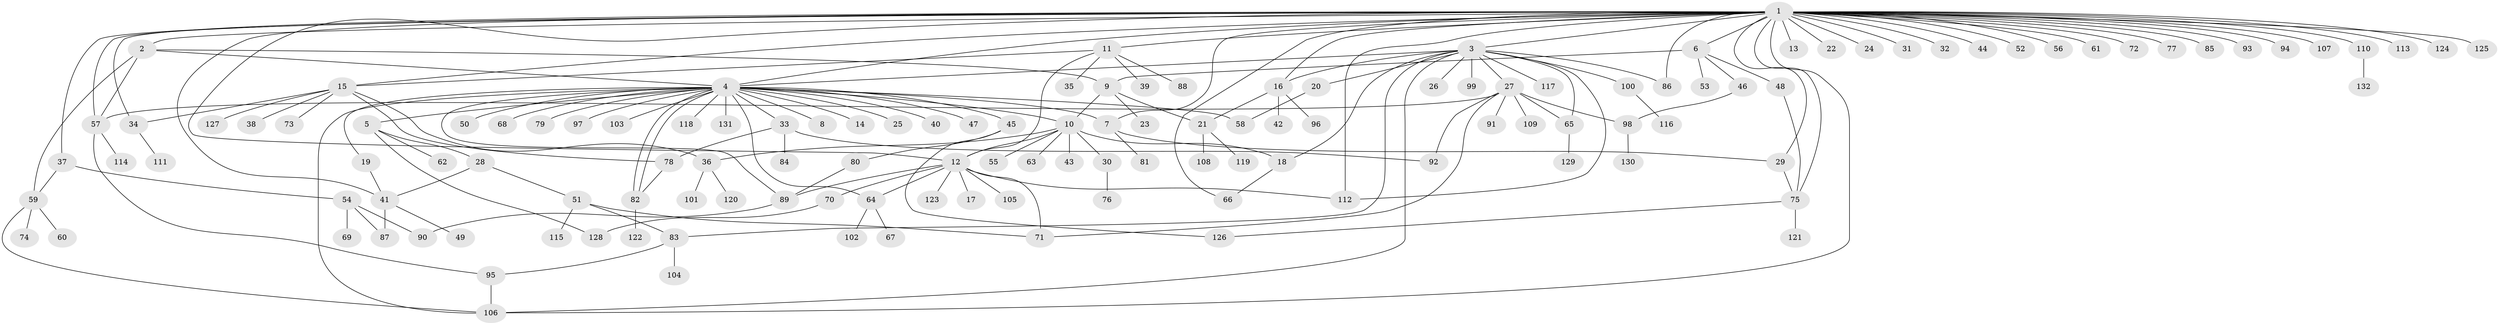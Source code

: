 // Generated by graph-tools (version 1.1) at 2025/35/03/09/25 02:35:52]
// undirected, 132 vertices, 178 edges
graph export_dot {
graph [start="1"]
  node [color=gray90,style=filled];
  1;
  2;
  3;
  4;
  5;
  6;
  7;
  8;
  9;
  10;
  11;
  12;
  13;
  14;
  15;
  16;
  17;
  18;
  19;
  20;
  21;
  22;
  23;
  24;
  25;
  26;
  27;
  28;
  29;
  30;
  31;
  32;
  33;
  34;
  35;
  36;
  37;
  38;
  39;
  40;
  41;
  42;
  43;
  44;
  45;
  46;
  47;
  48;
  49;
  50;
  51;
  52;
  53;
  54;
  55;
  56;
  57;
  58;
  59;
  60;
  61;
  62;
  63;
  64;
  65;
  66;
  67;
  68;
  69;
  70;
  71;
  72;
  73;
  74;
  75;
  76;
  77;
  78;
  79;
  80;
  81;
  82;
  83;
  84;
  85;
  86;
  87;
  88;
  89;
  90;
  91;
  92;
  93;
  94;
  95;
  96;
  97;
  98;
  99;
  100;
  101;
  102;
  103;
  104;
  105;
  106;
  107;
  108;
  109;
  110;
  111;
  112;
  113;
  114;
  115;
  116;
  117;
  118;
  119;
  120;
  121;
  122;
  123;
  124;
  125;
  126;
  127;
  128;
  129;
  130;
  131;
  132;
  1 -- 2;
  1 -- 3;
  1 -- 4;
  1 -- 6;
  1 -- 7;
  1 -- 11;
  1 -- 12;
  1 -- 13;
  1 -- 15;
  1 -- 16;
  1 -- 22;
  1 -- 24;
  1 -- 29;
  1 -- 31;
  1 -- 32;
  1 -- 34;
  1 -- 37;
  1 -- 41;
  1 -- 44;
  1 -- 52;
  1 -- 56;
  1 -- 57;
  1 -- 61;
  1 -- 66;
  1 -- 72;
  1 -- 75;
  1 -- 77;
  1 -- 85;
  1 -- 86;
  1 -- 93;
  1 -- 94;
  1 -- 106;
  1 -- 107;
  1 -- 110;
  1 -- 112;
  1 -- 113;
  1 -- 124;
  1 -- 125;
  2 -- 4;
  2 -- 9;
  2 -- 57;
  2 -- 59;
  3 -- 4;
  3 -- 16;
  3 -- 18;
  3 -- 20;
  3 -- 26;
  3 -- 27;
  3 -- 65;
  3 -- 83;
  3 -- 86;
  3 -- 99;
  3 -- 100;
  3 -- 106;
  3 -- 112;
  3 -- 117;
  4 -- 5;
  4 -- 7;
  4 -- 8;
  4 -- 10;
  4 -- 14;
  4 -- 19;
  4 -- 25;
  4 -- 33;
  4 -- 40;
  4 -- 45;
  4 -- 47;
  4 -- 50;
  4 -- 58;
  4 -- 64;
  4 -- 68;
  4 -- 79;
  4 -- 82;
  4 -- 82;
  4 -- 89;
  4 -- 97;
  4 -- 103;
  4 -- 106;
  4 -- 118;
  4 -- 131;
  5 -- 28;
  5 -- 62;
  5 -- 128;
  6 -- 9;
  6 -- 46;
  6 -- 48;
  6 -- 53;
  7 -- 29;
  7 -- 81;
  9 -- 10;
  9 -- 21;
  9 -- 23;
  10 -- 12;
  10 -- 18;
  10 -- 30;
  10 -- 36;
  10 -- 43;
  10 -- 55;
  10 -- 63;
  11 -- 12;
  11 -- 15;
  11 -- 35;
  11 -- 39;
  11 -- 88;
  12 -- 17;
  12 -- 64;
  12 -- 70;
  12 -- 71;
  12 -- 89;
  12 -- 105;
  12 -- 112;
  12 -- 123;
  15 -- 34;
  15 -- 36;
  15 -- 38;
  15 -- 73;
  15 -- 78;
  15 -- 127;
  16 -- 21;
  16 -- 42;
  16 -- 96;
  18 -- 66;
  19 -- 41;
  20 -- 58;
  21 -- 108;
  21 -- 119;
  27 -- 57;
  27 -- 65;
  27 -- 71;
  27 -- 91;
  27 -- 92;
  27 -- 98;
  27 -- 109;
  28 -- 41;
  28 -- 51;
  29 -- 75;
  30 -- 76;
  33 -- 78;
  33 -- 84;
  33 -- 92;
  34 -- 111;
  36 -- 101;
  36 -- 120;
  37 -- 54;
  37 -- 59;
  41 -- 49;
  41 -- 87;
  45 -- 80;
  45 -- 126;
  46 -- 98;
  48 -- 75;
  51 -- 71;
  51 -- 83;
  51 -- 115;
  54 -- 69;
  54 -- 87;
  54 -- 90;
  57 -- 95;
  57 -- 114;
  59 -- 60;
  59 -- 74;
  59 -- 106;
  64 -- 67;
  64 -- 102;
  65 -- 129;
  70 -- 128;
  75 -- 121;
  75 -- 126;
  78 -- 82;
  80 -- 89;
  82 -- 122;
  83 -- 95;
  83 -- 104;
  89 -- 90;
  95 -- 106;
  98 -- 130;
  100 -- 116;
  110 -- 132;
}
